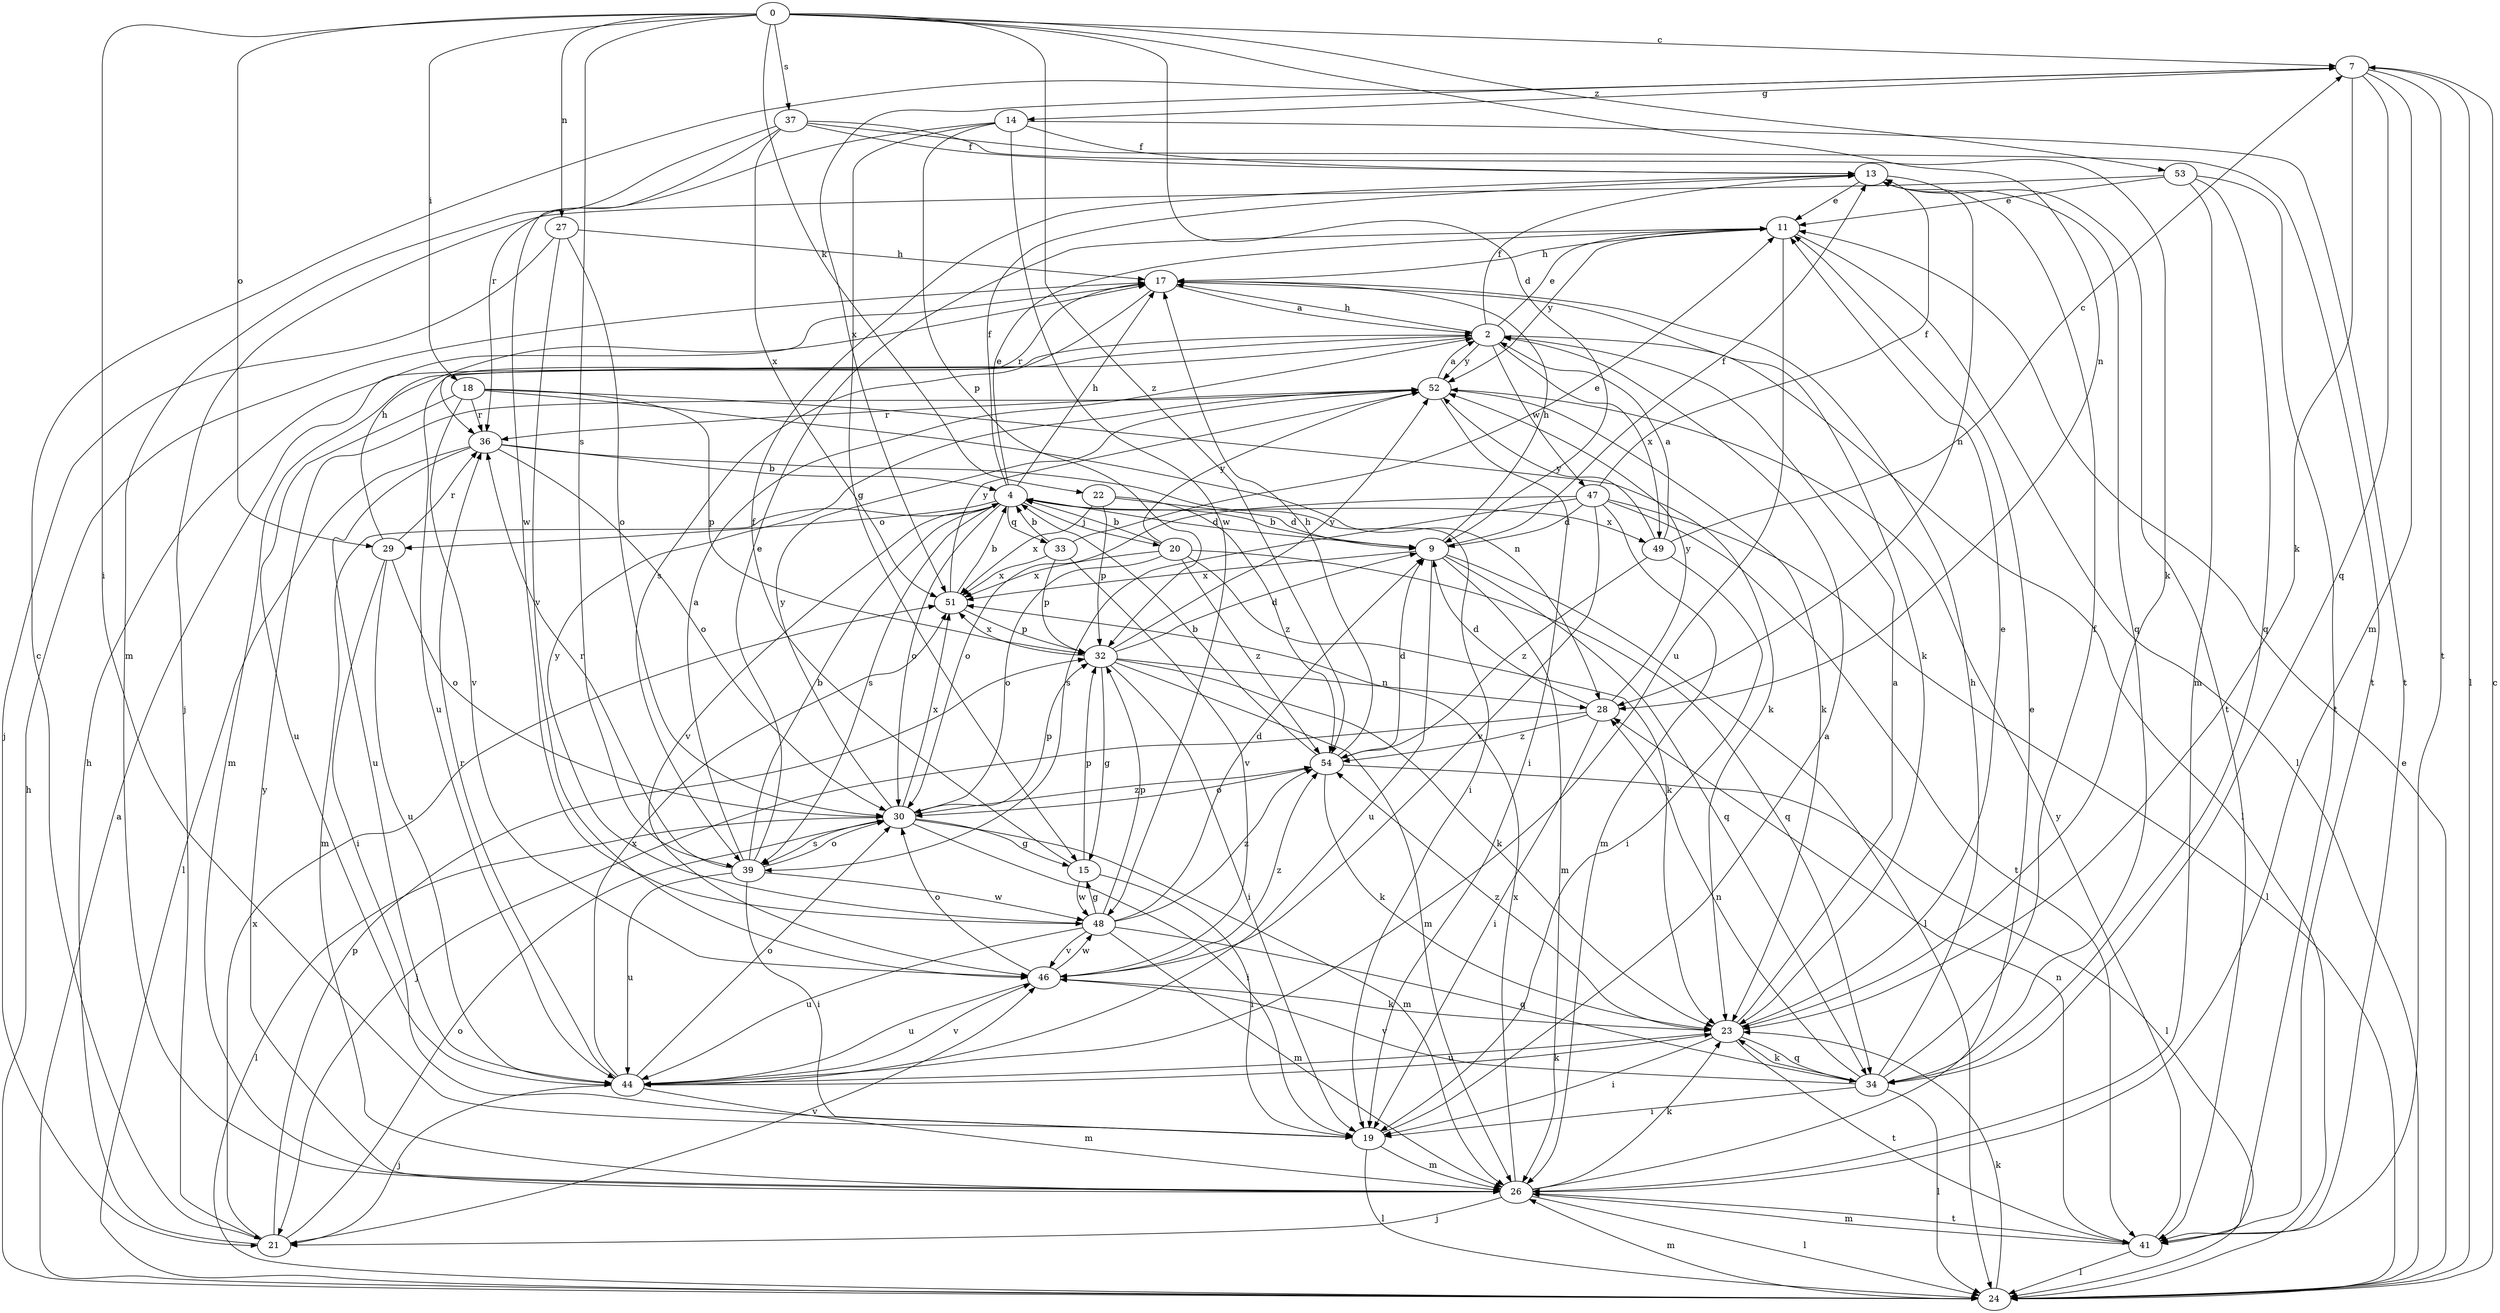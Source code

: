 strict digraph  {
0;
2;
4;
7;
9;
11;
13;
14;
15;
17;
18;
19;
20;
21;
22;
23;
24;
26;
27;
28;
29;
30;
32;
33;
34;
36;
37;
39;
41;
44;
46;
47;
48;
49;
51;
52;
53;
54;
0 -> 7  [label=c];
0 -> 9  [label=d];
0 -> 18  [label=i];
0 -> 19  [label=i];
0 -> 22  [label=k];
0 -> 27  [label=n];
0 -> 28  [label=n];
0 -> 29  [label=o];
0 -> 37  [label=s];
0 -> 39  [label=s];
0 -> 53  [label=z];
0 -> 54  [label=z];
2 -> 11  [label=e];
2 -> 13  [label=f];
2 -> 17  [label=h];
2 -> 24  [label=l];
2 -> 26  [label=m];
2 -> 44  [label=u];
2 -> 47  [label=w];
2 -> 49  [label=x];
2 -> 52  [label=y];
4 -> 9  [label=d];
4 -> 11  [label=e];
4 -> 13  [label=f];
4 -> 17  [label=h];
4 -> 20  [label=j];
4 -> 26  [label=m];
4 -> 29  [label=o];
4 -> 30  [label=o];
4 -> 33  [label=q];
4 -> 39  [label=s];
4 -> 46  [label=v];
4 -> 49  [label=x];
7 -> 14  [label=g];
7 -> 23  [label=k];
7 -> 24  [label=l];
7 -> 26  [label=m];
7 -> 34  [label=q];
7 -> 41  [label=t];
7 -> 51  [label=x];
9 -> 4  [label=b];
9 -> 13  [label=f];
9 -> 17  [label=h];
9 -> 24  [label=l];
9 -> 26  [label=m];
9 -> 34  [label=q];
9 -> 44  [label=u];
9 -> 51  [label=x];
11 -> 17  [label=h];
11 -> 24  [label=l];
11 -> 44  [label=u];
11 -> 52  [label=y];
13 -> 11  [label=e];
13 -> 28  [label=n];
13 -> 34  [label=q];
13 -> 41  [label=t];
14 -> 13  [label=f];
14 -> 15  [label=g];
14 -> 32  [label=p];
14 -> 36  [label=r];
14 -> 41  [label=t];
14 -> 48  [label=w];
15 -> 13  [label=f];
15 -> 19  [label=i];
15 -> 32  [label=p];
15 -> 48  [label=w];
17 -> 2  [label=a];
17 -> 23  [label=k];
17 -> 36  [label=r];
17 -> 39  [label=s];
18 -> 23  [label=k];
18 -> 28  [label=n];
18 -> 32  [label=p];
18 -> 36  [label=r];
18 -> 44  [label=u];
18 -> 46  [label=v];
19 -> 2  [label=a];
19 -> 24  [label=l];
19 -> 26  [label=m];
20 -> 4  [label=b];
20 -> 23  [label=k];
20 -> 30  [label=o];
20 -> 34  [label=q];
20 -> 51  [label=x];
20 -> 52  [label=y];
20 -> 54  [label=z];
21 -> 7  [label=c];
21 -> 17  [label=h];
21 -> 30  [label=o];
21 -> 32  [label=p];
21 -> 46  [label=v];
21 -> 51  [label=x];
22 -> 9  [label=d];
22 -> 32  [label=p];
22 -> 51  [label=x];
22 -> 54  [label=z];
23 -> 2  [label=a];
23 -> 11  [label=e];
23 -> 19  [label=i];
23 -> 34  [label=q];
23 -> 41  [label=t];
23 -> 44  [label=u];
23 -> 54  [label=z];
24 -> 2  [label=a];
24 -> 7  [label=c];
24 -> 11  [label=e];
24 -> 17  [label=h];
24 -> 23  [label=k];
24 -> 26  [label=m];
26 -> 11  [label=e];
26 -> 21  [label=j];
26 -> 23  [label=k];
26 -> 24  [label=l];
26 -> 41  [label=t];
26 -> 51  [label=x];
26 -> 52  [label=y];
27 -> 17  [label=h];
27 -> 21  [label=j];
27 -> 30  [label=o];
27 -> 46  [label=v];
28 -> 9  [label=d];
28 -> 19  [label=i];
28 -> 21  [label=j];
28 -> 52  [label=y];
28 -> 54  [label=z];
29 -> 17  [label=h];
29 -> 19  [label=i];
29 -> 30  [label=o];
29 -> 36  [label=r];
29 -> 44  [label=u];
30 -> 15  [label=g];
30 -> 19  [label=i];
30 -> 24  [label=l];
30 -> 26  [label=m];
30 -> 32  [label=p];
30 -> 39  [label=s];
30 -> 51  [label=x];
30 -> 52  [label=y];
30 -> 54  [label=z];
32 -> 9  [label=d];
32 -> 15  [label=g];
32 -> 19  [label=i];
32 -> 23  [label=k];
32 -> 26  [label=m];
32 -> 28  [label=n];
32 -> 51  [label=x];
32 -> 52  [label=y];
33 -> 4  [label=b];
33 -> 11  [label=e];
33 -> 32  [label=p];
33 -> 46  [label=v];
33 -> 51  [label=x];
34 -> 13  [label=f];
34 -> 17  [label=h];
34 -> 19  [label=i];
34 -> 23  [label=k];
34 -> 24  [label=l];
34 -> 28  [label=n];
34 -> 46  [label=v];
36 -> 4  [label=b];
36 -> 19  [label=i];
36 -> 24  [label=l];
36 -> 30  [label=o];
36 -> 44  [label=u];
37 -> 13  [label=f];
37 -> 23  [label=k];
37 -> 26  [label=m];
37 -> 41  [label=t];
37 -> 48  [label=w];
37 -> 51  [label=x];
39 -> 2  [label=a];
39 -> 4  [label=b];
39 -> 11  [label=e];
39 -> 19  [label=i];
39 -> 30  [label=o];
39 -> 36  [label=r];
39 -> 44  [label=u];
39 -> 48  [label=w];
41 -> 24  [label=l];
41 -> 26  [label=m];
41 -> 28  [label=n];
41 -> 52  [label=y];
44 -> 21  [label=j];
44 -> 23  [label=k];
44 -> 26  [label=m];
44 -> 30  [label=o];
44 -> 36  [label=r];
44 -> 46  [label=v];
44 -> 51  [label=x];
46 -> 23  [label=k];
46 -> 30  [label=o];
46 -> 44  [label=u];
46 -> 48  [label=w];
46 -> 54  [label=z];
47 -> 9  [label=d];
47 -> 13  [label=f];
47 -> 24  [label=l];
47 -> 26  [label=m];
47 -> 30  [label=o];
47 -> 39  [label=s];
47 -> 41  [label=t];
47 -> 46  [label=v];
48 -> 9  [label=d];
48 -> 15  [label=g];
48 -> 26  [label=m];
48 -> 32  [label=p];
48 -> 34  [label=q];
48 -> 44  [label=u];
48 -> 46  [label=v];
48 -> 52  [label=y];
48 -> 54  [label=z];
49 -> 2  [label=a];
49 -> 7  [label=c];
49 -> 19  [label=i];
49 -> 52  [label=y];
49 -> 54  [label=z];
51 -> 4  [label=b];
51 -> 32  [label=p];
51 -> 52  [label=y];
52 -> 2  [label=a];
52 -> 19  [label=i];
52 -> 23  [label=k];
52 -> 36  [label=r];
53 -> 11  [label=e];
53 -> 21  [label=j];
53 -> 26  [label=m];
53 -> 34  [label=q];
53 -> 41  [label=t];
54 -> 4  [label=b];
54 -> 9  [label=d];
54 -> 17  [label=h];
54 -> 23  [label=k];
54 -> 24  [label=l];
54 -> 30  [label=o];
}
